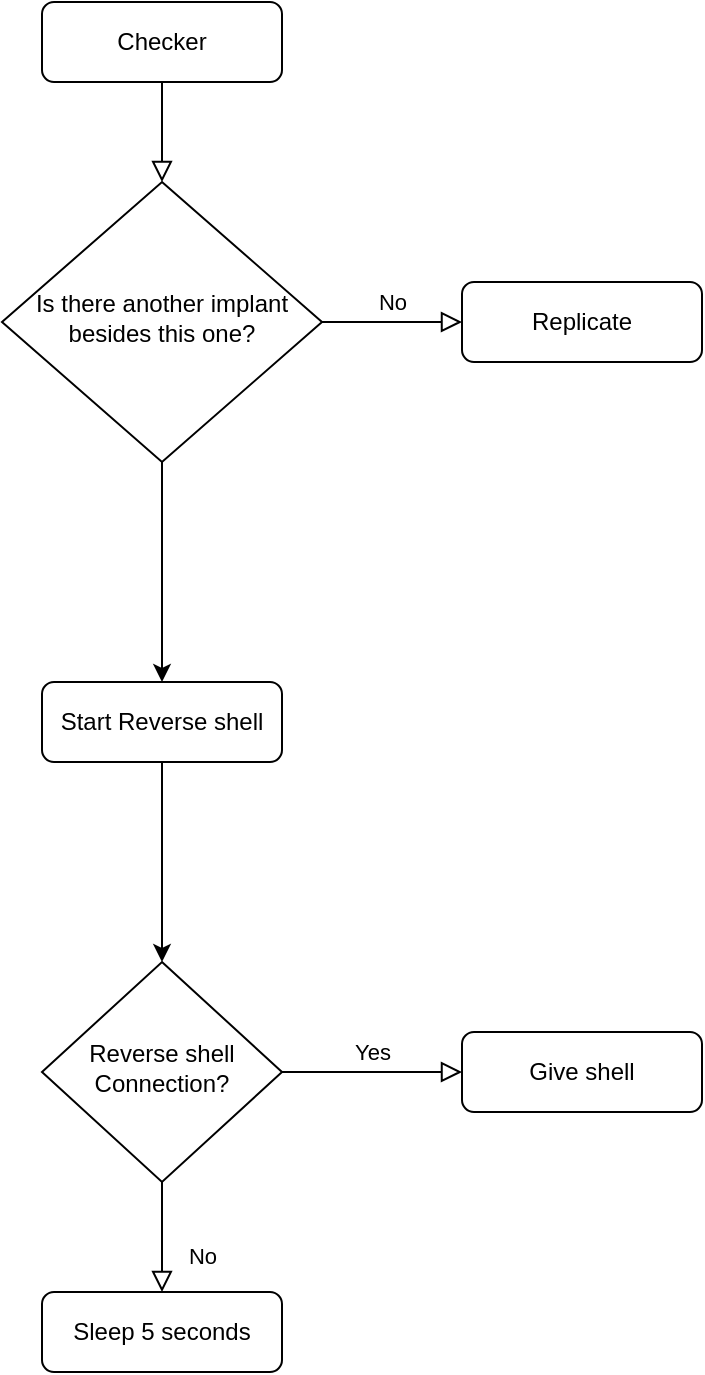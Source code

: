<mxfile version="24.3.1" type="github" pages="2">
  <diagram id="C5RBs43oDa-KdzZeNtuy" name="Current evolvingdoor.sh">
    <mxGraphModel dx="2074" dy="1116" grid="1" gridSize="10" guides="1" tooltips="1" connect="1" arrows="1" fold="1" page="1" pageScale="1" pageWidth="827" pageHeight="1169" math="0" shadow="0">
      <root>
        <mxCell id="WIyWlLk6GJQsqaUBKTNV-0" />
        <mxCell id="WIyWlLk6GJQsqaUBKTNV-1" parent="WIyWlLk6GJQsqaUBKTNV-0" />
        <mxCell id="WIyWlLk6GJQsqaUBKTNV-2" value="" style="rounded=0;html=1;jettySize=auto;orthogonalLoop=1;fontSize=11;endArrow=block;endFill=0;endSize=8;strokeWidth=1;shadow=0;labelBackgroundColor=none;edgeStyle=orthogonalEdgeStyle;" parent="WIyWlLk6GJQsqaUBKTNV-1" source="WIyWlLk6GJQsqaUBKTNV-3" target="WIyWlLk6GJQsqaUBKTNV-6" edge="1">
          <mxGeometry relative="1" as="geometry" />
        </mxCell>
        <mxCell id="WIyWlLk6GJQsqaUBKTNV-3" value="Checker" style="rounded=1;whiteSpace=wrap;html=1;fontSize=12;glass=0;strokeWidth=1;shadow=0;" parent="WIyWlLk6GJQsqaUBKTNV-1" vertex="1">
          <mxGeometry x="160" y="80" width="120" height="40" as="geometry" />
        </mxCell>
        <mxCell id="WIyWlLk6GJQsqaUBKTNV-5" value="No" style="edgeStyle=orthogonalEdgeStyle;rounded=0;html=1;jettySize=auto;orthogonalLoop=1;fontSize=11;endArrow=block;endFill=0;endSize=8;strokeWidth=1;shadow=0;labelBackgroundColor=none;" parent="WIyWlLk6GJQsqaUBKTNV-1" source="WIyWlLk6GJQsqaUBKTNV-6" target="WIyWlLk6GJQsqaUBKTNV-7" edge="1">
          <mxGeometry y="10" relative="1" as="geometry">
            <mxPoint as="offset" />
          </mxGeometry>
        </mxCell>
        <mxCell id="m2Txu0yTLBdOGzX7otbz-1" style="edgeStyle=orthogonalEdgeStyle;rounded=0;orthogonalLoop=1;jettySize=auto;html=1;exitX=0.5;exitY=1;exitDx=0;exitDy=0;" edge="1" parent="WIyWlLk6GJQsqaUBKTNV-1" source="WIyWlLk6GJQsqaUBKTNV-6" target="m2Txu0yTLBdOGzX7otbz-0">
          <mxGeometry relative="1" as="geometry" />
        </mxCell>
        <mxCell id="WIyWlLk6GJQsqaUBKTNV-6" value="Is there another implant besides this one?" style="rhombus;whiteSpace=wrap;html=1;shadow=0;fontFamily=Helvetica;fontSize=12;align=center;strokeWidth=1;spacing=6;spacingTop=-4;" parent="WIyWlLk6GJQsqaUBKTNV-1" vertex="1">
          <mxGeometry x="140" y="170" width="160" height="140" as="geometry" />
        </mxCell>
        <mxCell id="WIyWlLk6GJQsqaUBKTNV-7" value="Replicate" style="rounded=1;whiteSpace=wrap;html=1;fontSize=12;glass=0;strokeWidth=1;shadow=0;" parent="WIyWlLk6GJQsqaUBKTNV-1" vertex="1">
          <mxGeometry x="370" y="220" width="120" height="40" as="geometry" />
        </mxCell>
        <mxCell id="WIyWlLk6GJQsqaUBKTNV-8" value="No" style="rounded=0;html=1;jettySize=auto;orthogonalLoop=1;fontSize=11;endArrow=block;endFill=0;endSize=8;strokeWidth=1;shadow=0;labelBackgroundColor=none;edgeStyle=orthogonalEdgeStyle;" parent="WIyWlLk6GJQsqaUBKTNV-1" source="WIyWlLk6GJQsqaUBKTNV-10" target="WIyWlLk6GJQsqaUBKTNV-11" edge="1">
          <mxGeometry x="0.333" y="20" relative="1" as="geometry">
            <mxPoint as="offset" />
          </mxGeometry>
        </mxCell>
        <mxCell id="WIyWlLk6GJQsqaUBKTNV-9" value="Yes" style="edgeStyle=orthogonalEdgeStyle;rounded=0;html=1;jettySize=auto;orthogonalLoop=1;fontSize=11;endArrow=block;endFill=0;endSize=8;strokeWidth=1;shadow=0;labelBackgroundColor=none;" parent="WIyWlLk6GJQsqaUBKTNV-1" source="WIyWlLk6GJQsqaUBKTNV-10" target="WIyWlLk6GJQsqaUBKTNV-12" edge="1">
          <mxGeometry y="10" relative="1" as="geometry">
            <mxPoint as="offset" />
          </mxGeometry>
        </mxCell>
        <mxCell id="WIyWlLk6GJQsqaUBKTNV-10" value="&lt;div&gt;Reverse shell&lt;/div&gt;&lt;div&gt;Connection?&lt;br&gt;&lt;/div&gt;" style="rhombus;whiteSpace=wrap;html=1;shadow=0;fontFamily=Helvetica;fontSize=12;align=center;strokeWidth=1;spacing=6;spacingTop=-4;" parent="WIyWlLk6GJQsqaUBKTNV-1" vertex="1">
          <mxGeometry x="160" y="560" width="120" height="110" as="geometry" />
        </mxCell>
        <mxCell id="WIyWlLk6GJQsqaUBKTNV-11" value="Sleep 5 seconds" style="rounded=1;whiteSpace=wrap;html=1;fontSize=12;glass=0;strokeWidth=1;shadow=0;" parent="WIyWlLk6GJQsqaUBKTNV-1" vertex="1">
          <mxGeometry x="160" y="725" width="120" height="40" as="geometry" />
        </mxCell>
        <mxCell id="WIyWlLk6GJQsqaUBKTNV-12" value="Give shell" style="rounded=1;whiteSpace=wrap;html=1;fontSize=12;glass=0;strokeWidth=1;shadow=0;" parent="WIyWlLk6GJQsqaUBKTNV-1" vertex="1">
          <mxGeometry x="370" y="595" width="120" height="40" as="geometry" />
        </mxCell>
        <mxCell id="m2Txu0yTLBdOGzX7otbz-2" style="edgeStyle=orthogonalEdgeStyle;rounded=0;orthogonalLoop=1;jettySize=auto;html=1;exitX=0.5;exitY=1;exitDx=0;exitDy=0;entryX=0.5;entryY=0;entryDx=0;entryDy=0;" edge="1" parent="WIyWlLk6GJQsqaUBKTNV-1" source="m2Txu0yTLBdOGzX7otbz-0" target="WIyWlLk6GJQsqaUBKTNV-10">
          <mxGeometry relative="1" as="geometry" />
        </mxCell>
        <mxCell id="m2Txu0yTLBdOGzX7otbz-0" value="Start Reverse shell" style="rounded=1;whiteSpace=wrap;html=1;fontSize=12;glass=0;strokeWidth=1;shadow=0;" vertex="1" parent="WIyWlLk6GJQsqaUBKTNV-1">
          <mxGeometry x="160" y="420" width="120" height="40" as="geometry" />
        </mxCell>
      </root>
    </mxGraphModel>
  </diagram>
  <diagram name="Plan" id="wxye17ZQb0CUA_vo7vfy">
    <mxGraphModel dx="2074" dy="1116" grid="1" gridSize="10" guides="1" tooltips="1" connect="1" arrows="1" fold="1" page="1" pageScale="1" pageWidth="827" pageHeight="1169" math="0" shadow="0">
      <root>
        <mxCell id="6aK8ZaA68SzIjygyzm5A-0" />
        <mxCell id="6aK8ZaA68SzIjygyzm5A-1" parent="6aK8ZaA68SzIjygyzm5A-0" />
        <mxCell id="6aK8ZaA68SzIjygyzm5A-2" value="" style="rounded=0;html=1;jettySize=auto;orthogonalLoop=1;fontSize=11;endArrow=block;endFill=0;endSize=8;strokeWidth=1;shadow=0;labelBackgroundColor=none;edgeStyle=orthogonalEdgeStyle;" parent="6aK8ZaA68SzIjygyzm5A-1" source="6aK8ZaA68SzIjygyzm5A-3" target="6aK8ZaA68SzIjygyzm5A-6" edge="1">
          <mxGeometry relative="1" as="geometry" />
        </mxCell>
        <mxCell id="6aK8ZaA68SzIjygyzm5A-3" value="Checker" style="rounded=1;whiteSpace=wrap;html=1;fontSize=12;glass=0;strokeWidth=1;shadow=0;" parent="6aK8ZaA68SzIjygyzm5A-1" vertex="1">
          <mxGeometry x="160" y="80" width="120" height="40" as="geometry" />
        </mxCell>
        <mxCell id="6aK8ZaA68SzIjygyzm5A-4" value="Yes" style="rounded=0;html=1;jettySize=auto;orthogonalLoop=1;fontSize=11;endArrow=block;endFill=0;endSize=8;strokeWidth=1;shadow=0;labelBackgroundColor=none;edgeStyle=orthogonalEdgeStyle;entryX=0.5;entryY=0;entryDx=0;entryDy=0;" parent="6aK8ZaA68SzIjygyzm5A-1" source="6aK8ZaA68SzIjygyzm5A-6" target="4JbhSM3Ce3i_EvryLpxQ-1" edge="1">
          <mxGeometry y="20" relative="1" as="geometry">
            <mxPoint as="offset" />
            <mxPoint x="220" y="400" as="targetPoint" />
          </mxGeometry>
        </mxCell>
        <mxCell id="6aK8ZaA68SzIjygyzm5A-5" value="No" style="edgeStyle=orthogonalEdgeStyle;rounded=0;html=1;jettySize=auto;orthogonalLoop=1;fontSize=11;endArrow=block;endFill=0;endSize=8;strokeWidth=1;shadow=0;labelBackgroundColor=none;" parent="6aK8ZaA68SzIjygyzm5A-1" source="6aK8ZaA68SzIjygyzm5A-6" target="6aK8ZaA68SzIjygyzm5A-7" edge="1">
          <mxGeometry y="10" relative="1" as="geometry">
            <mxPoint as="offset" />
          </mxGeometry>
        </mxCell>
        <mxCell id="6aK8ZaA68SzIjygyzm5A-6" value="Is there another implant on the host&amp;nbsp; besides this one?" style="rhombus;whiteSpace=wrap;html=1;shadow=0;fontFamily=Helvetica;fontSize=12;align=center;strokeWidth=1;spacing=6;spacingTop=-4;" parent="6aK8ZaA68SzIjygyzm5A-1" vertex="1">
          <mxGeometry x="120" y="170" width="200" height="180" as="geometry" />
        </mxCell>
        <mxCell id="4JbhSM3Ce3i_EvryLpxQ-4" value="" style="edgeStyle=orthogonalEdgeStyle;rounded=0;orthogonalLoop=1;jettySize=auto;html=1;" edge="1" parent="6aK8ZaA68SzIjygyzm5A-1" source="6aK8ZaA68SzIjygyzm5A-7" target="4JbhSM3Ce3i_EvryLpxQ-3">
          <mxGeometry relative="1" as="geometry" />
        </mxCell>
        <mxCell id="6aK8ZaA68SzIjygyzm5A-7" value="Replicate" style="rounded=1;whiteSpace=wrap;html=1;fontSize=12;glass=0;strokeWidth=1;shadow=0;" parent="6aK8ZaA68SzIjygyzm5A-1" vertex="1">
          <mxGeometry x="400" y="240" width="120" height="40" as="geometry" />
        </mxCell>
        <mxCell id="4JbhSM3Ce3i_EvryLpxQ-8" value="" style="edgeStyle=orthogonalEdgeStyle;rounded=0;orthogonalLoop=1;jettySize=auto;html=1;" edge="1" parent="6aK8ZaA68SzIjygyzm5A-1" source="4JbhSM3Ce3i_EvryLpxQ-1" target="4JbhSM3Ce3i_EvryLpxQ-7">
          <mxGeometry relative="1" as="geometry" />
        </mxCell>
        <mxCell id="4JbhSM3Ce3i_EvryLpxQ-1" value="Send heartbeat" style="rounded=1;whiteSpace=wrap;html=1;fontSize=12;glass=0;strokeWidth=1;shadow=0;" vertex="1" parent="6aK8ZaA68SzIjygyzm5A-1">
          <mxGeometry x="160" y="450" width="120" height="40" as="geometry" />
        </mxCell>
        <mxCell id="4JbhSM3Ce3i_EvryLpxQ-6" value="" style="edgeStyle=orthogonalEdgeStyle;rounded=0;orthogonalLoop=1;jettySize=auto;html=1;" edge="1" parent="6aK8ZaA68SzIjygyzm5A-1" source="4JbhSM3Ce3i_EvryLpxQ-3" target="4JbhSM3Ce3i_EvryLpxQ-5">
          <mxGeometry relative="1" as="geometry" />
        </mxCell>
        <mxCell id="4JbhSM3Ce3i_EvryLpxQ-3" value="Start heartbeat" style="rounded=1;whiteSpace=wrap;html=1;fontSize=12;glass=0;strokeWidth=1;shadow=0;" vertex="1" parent="6aK8ZaA68SzIjygyzm5A-1">
          <mxGeometry x="600" y="240" width="120" height="40" as="geometry" />
        </mxCell>
        <mxCell id="4JbhSM3Ce3i_EvryLpxQ-5" value="Exit 0" style="rounded=1;whiteSpace=wrap;html=1;fontSize=12;glass=0;strokeWidth=1;shadow=0;" vertex="1" parent="6aK8ZaA68SzIjygyzm5A-1">
          <mxGeometry x="800" y="240" width="120" height="40" as="geometry" />
        </mxCell>
        <mxCell id="4JbhSM3Ce3i_EvryLpxQ-10" value="" style="edgeStyle=orthogonalEdgeStyle;rounded=0;orthogonalLoop=1;jettySize=auto;html=1;" edge="1" parent="6aK8ZaA68SzIjygyzm5A-1" source="4JbhSM3Ce3i_EvryLpxQ-7" target="4JbhSM3Ce3i_EvryLpxQ-9">
          <mxGeometry relative="1" as="geometry" />
        </mxCell>
        <mxCell id="4JbhSM3Ce3i_EvryLpxQ-7" value="Test revshell" style="rounded=1;whiteSpace=wrap;html=1;fontSize=12;glass=0;strokeWidth=1;shadow=0;" vertex="1" parent="6aK8ZaA68SzIjygyzm5A-1">
          <mxGeometry x="160" y="570" width="120" height="40" as="geometry" />
        </mxCell>
        <mxCell id="4JbhSM3Ce3i_EvryLpxQ-12" value="" style="edgeStyle=orthogonalEdgeStyle;rounded=0;orthogonalLoop=1;jettySize=auto;html=1;" edge="1" parent="6aK8ZaA68SzIjygyzm5A-1" source="4JbhSM3Ce3i_EvryLpxQ-9" target="4JbhSM3Ce3i_EvryLpxQ-11">
          <mxGeometry relative="1" as="geometry" />
        </mxCell>
        <mxCell id="4JbhSM3Ce3i_EvryLpxQ-9" value="Find other implant" style="rounded=1;whiteSpace=wrap;html=1;fontSize=12;glass=0;strokeWidth=1;shadow=0;" vertex="1" parent="6aK8ZaA68SzIjygyzm5A-1">
          <mxGeometry x="160" y="690" width="120" height="40" as="geometry" />
        </mxCell>
        <mxCell id="4JbhSM3Ce3i_EvryLpxQ-14" value="" style="edgeStyle=orthogonalEdgeStyle;rounded=0;orthogonalLoop=1;jettySize=auto;html=1;" edge="1" parent="6aK8ZaA68SzIjygyzm5A-1" source="4JbhSM3Ce3i_EvryLpxQ-11" target="4JbhSM3Ce3i_EvryLpxQ-13">
          <mxGeometry relative="1" as="geometry" />
        </mxCell>
        <mxCell id="4JbhSM3Ce3i_EvryLpxQ-11" value="Wait 30 sec" style="rounded=1;whiteSpace=wrap;html=1;fontSize=12;glass=0;strokeWidth=1;shadow=0;" vertex="1" parent="6aK8ZaA68SzIjygyzm5A-1">
          <mxGeometry x="160" y="810" width="120" height="40" as="geometry" />
        </mxCell>
        <mxCell id="4JbhSM3Ce3i_EvryLpxQ-16" value="" style="edgeStyle=orthogonalEdgeStyle;rounded=0;orthogonalLoop=1;jettySize=auto;html=1;" edge="1" parent="6aK8ZaA68SzIjygyzm5A-1" source="4JbhSM3Ce3i_EvryLpxQ-13" target="4JbhSM3Ce3i_EvryLpxQ-15">
          <mxGeometry relative="1" as="geometry" />
        </mxCell>
        <mxCell id="4JbhSM3Ce3i_EvryLpxQ-13" value="Start other Implant" style="rounded=1;whiteSpace=wrap;html=1;fontSize=12;glass=0;strokeWidth=1;shadow=0;" vertex="1" parent="6aK8ZaA68SzIjygyzm5A-1">
          <mxGeometry x="160" y="930" width="120" height="40" as="geometry" />
        </mxCell>
        <mxCell id="4JbhSM3Ce3i_EvryLpxQ-15" value="Exit 0" style="rounded=1;whiteSpace=wrap;html=1;fontSize=12;glass=0;strokeWidth=1;shadow=0;" vertex="1" parent="6aK8ZaA68SzIjygyzm5A-1">
          <mxGeometry x="160" y="1050" width="120" height="40" as="geometry" />
        </mxCell>
        <mxCell id="4JbhSM3Ce3i_EvryLpxQ-17" value="Make a finder function and alter the current revshell while loop" style="text;html=1;align=center;verticalAlign=middle;resizable=0;points=[];autosize=1;strokeColor=none;fillColor=none;" vertex="1" parent="6aK8ZaA68SzIjygyzm5A-1">
          <mxGeometry x="306" y="438" width="350" height="30" as="geometry" />
        </mxCell>
      </root>
    </mxGraphModel>
  </diagram>
</mxfile>
